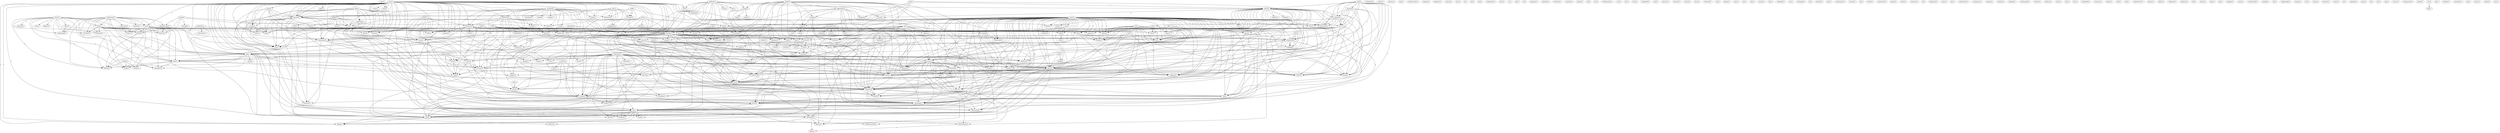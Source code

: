 digraph G {
  runs [ label="runs(1)" ];
  menu [ label="menu(2)" ];
  port [ label="port(10)" ];
  allows [ label="allows(1)" ];
  allow [ label="allow(1)" ];
  connector [ label="connector(3)" ];
  silicon [ label="silicon(1)" ];
  problem [ label="problem(7)" ];
  insist [ label="insist(1)" ];
  bet [ label="bet(1)" ];
  card [ label="card(16)" ];
  avoid [ label="avoid(2)" ];
  accept [ label="accept(2)" ];
  part [ label="part(1)" ];
  term [ label="term(1)" ];
  voice [ label="voice(4)" ];
  incoming [ label="incoming(1)" ];
  time [ label="time(3)" ];
  modem [ label="modem(17)" ];
  download [ label="download(1)" ];
  solved [ label="solved(1)" ];
  file [ label="file(1)" ];
  state [ label="state(3)" ];
  buy [ label="buy(4)" ];
  sells [ label="sells(2)" ];
  express [ label="express(1)" ];
  power [ label="power(2)" ];
  user [ label="user(1)" ];
  version [ label="version(3)" ];
  system [ label="system(6)" ];
  thrashing [ label="thrashing(1)" ];
  comm [ label="comm(1)" ];
  lane [ label="lane(1)" ];
  reproduction [ label="reproduction(1)" ];
  standard [ label="standard(3)" ];
  ranked [ label="ranked(1)" ];
  receipt [ label="receipt(1)" ];
  interface [ label="interface(1)" ];
  hardware [ label="hardware(5)" ];
  one [ label="one(1)" ];
  writing [ label="writing(1)" ];
  software [ label="software(5)" ];
  computer [ label="computer(4)" ];
  transmit [ label="transmit(2)" ];
  device [ label="device(1)" ];
  sender [ label="sender(1)" ];
  serial [ label="serial(1)" ];
  hysteresis [ label="hysteresis(1)" ];
  take [ label="take(1)" ];
  job [ label="job(2)" ];
  seems [ label="seems(3)" ];
  transmit [ label="transmit(1)" ];
  simulate [ label="simulate(1)" ];
  advantage [ label="advantage(3)" ];
  need [ label="need(3)" ];
  interrupt [ label="interrupt(1)" ];
  overwrites [ label="overwrites(1)" ];
  rate [ label="rate(6)" ];
  copying [ label="copying(1)" ];
  engineer [ label="engineer(1)" ];
  flow [ label="flow(3)" ];
  experience [ label="experience(1)" ];
  experience [ label="experience(2)" ];
  swapping [ label="swapping(1)" ];
  progress [ label="progress(1)" ];
  exe [ label="exe(2)" ];
  program [ label="program(2)" ];
  type [ label="type(2)" ];
  see [ label="see(2)" ];
  person [ label="person(1)" ];
  mhz [ label="mhz(1)" ];
  fl [ label="fl(1)" ];
  aio [ label="aio(2)" ];
  add [ label="add(3)" ];
  function [ label="function(3)" ];
  disable [ label="disable(1)" ];
  re [ label="re(1)" ];
  board [ label="board(7)" ];
  aftermarket [ label="aftermarket(1)" ];
  watch [ label="watch(1)" ];
  assign [ label="assign(1)" ];
  dcd [ label="dcd(1)" ];
  speed [ label="speed(4)" ];
  application [ label="application(3)" ];
  bis [ label="bis(1)" ];
  market [ label="market(2)" ];
  suite [ label="suite(2)" ];
  revised [ label="revised(1)" ];
  instrument [ label="instrument(1)" ];
  house [ label="house(1)" ];
  arrives [ label="arrives(2)" ];
  purpose [ label="purpose(1)" ];
  driver [ label="driver(6)" ];
  wrote [ label="wrote(1)" ];
  discovered [ label="discovered(1)" ];
  info [ label="info(1)" ];
  datacomm [ label="datacomm(5)" ];
  adaptor [ label="adaptor(1)" ];
  socket [ label="socket(2)" ];
  plus [ label="plus(1)" ];
  game [ label="game(3)" ];
  cable [ label="cable(3)" ];
  ribbon [ label="ribbon(5)" ];
  situation [ label="situation(5)" ];
  kit [ label="kit(1)" ];
  interest [ label="interest(1)" ];
  includes [ label="includes(1)" ];
  bulkhead [ label="bulkhead(1)" ];
  mainframe [ label="mainframe(1)" ];
  cycle [ label="cycle(1)" ];
  se [ label="se(1)" ];
  fail [ label="fail(1)" ];
  rx [ label="rx(1)" ];
  harmony [ label="harmony(1)" ];
  replacement [ label="replacement(2)" ];
  copy [ label="copy(2)" ];
  solve [ label="solve(3)" ];
  recall [ label="recall(1)" ];
  initialize [ label="initialize(1)" ];
  data [ label="data(1)" ];
  method [ label="method(1)" ];
  text [ label="text(1)" ];
  compress [ label="compress(1)" ];
  upgrade [ label="upgrade(2)" ];
  control [ label="control(3)" ];
  host [ label="host(2)" ];
  environment [ label="environment(2)" ];
  upgrade [ label="upgrade(4)" ];
  work [ label="work(1)" ];
  today [ label="today(1)" ];
  provides [ label="provides(1)" ];
  article [ label="article(7)" ];
  form [ label="form(2)" ];
  material [ label="material(1)" ];
  site [ label="site(1)" ];
  newsgroup [ label="newsgroup(1)" ];
  mail [ label="mail(2)" ];
  provided [ label="provided(1)" ];
  statement [ label="statement(1)" ];
  use [ label="use(3)" ];
  applies [ label="applies(1)" ];
  retain [ label="retain(1)" ];
  copyright [ label="copyright(2)" ];
  consent [ label="consent(1)" ];
  author [ label="author(4)" ];
  make [ label="make(1)" ];
  edition [ label="edition(2)" ];
  machine [ label="machine(1)" ];
  pcplus [ label="pcplus(1)" ];
  send [ label="send(1)" ];
  credit [ label="credit(1)" ];
  check [ label="check(1)" ];
  db [ label="db(3)" ];
  dsr [ label="dsr(1)" ];
  performance [ label="performance(1)" ];
  permission [ label="permission(2)" ];
  subscriber [ label="subscriber(1)" ];
  received [ label="received(1)" ];
  redistribution [ label="redistribution(2)" ];
  reader [ label="reader(1)" ];
  cost [ label="cost(1)" ];
  inc [ label="inc(1)" ];
  level [ label="level(1)" ];
  upgraded [ label="upgraded(1)" ];
  teal [ label="teal(1)" ];
  process [ label="process(1)" ];
  receiver [ label="receiver(1)" ];
  circuit [ label="circuit(1)" ];
  drive [ label="drive(1)" ];
  everyone [ label="everyone(1)" ];
  order [ label="order(1)" ];
  spoke [ label="spoke(1)" ];
  csn [ label="csn(2)" ];
  trigger [ label="trigger(2)" ];
  point [ label="point(1)" ];
  arrive [ label="arrive(1)" ];
  read [ label="read(1)" ];
  run [ label="run(2)" ];
  technology [ label="technology(3)" ];
  luck [ label="luck(1)" ];
  clock [ label="clock(1)" ];
  chose [ label="chose(1)" ];
  semiconductor [ label="semiconductor(3)" ];
  pre [ label="pre(1)" ];
  manual [ label="manual(1)" ];
  warns [ label="warns(1)" ];
  replace [ label="replace(1)" ];
  support [ label="support(2)" ];
  uart [ label="uart(9)" ];
  gets [ label="gets(1)" ];
  byte [ label="byte(3)" ];
  set [ label="set(1)" ];
  money [ label="money(1)" ];
  receive [ label="receive(1)" ];
  locate [ label="locate(1)" ];
  factor [ label="factor(1)" ];
  front [ label="front(1)" ];
  component [ label="component(2)" ];
  specify [ label="specify(1)" ];
  waste [ label="waste(1)" ];
  passed [ label="passed(1)" ];
  store [ label="store(1)" ];
  multiple [ label="multiple(1)" ];
  mother [ label="mother(2)" ];
  set [ label="set(1)" ];
  dialog [ label="dialog(1)" ];
  design [ label="design(1)" ];
  matt [ label="matt(1)" ];
  hst [ label="hst(1)" ];
  edu [ label="edu(1)" ];
  screen [ label="screen(1)" ];
  bob [ label="bob(1)" ];
  capability [ label="capability(1)" ];
  com [ label="com(3)" ];
  won [ label="won(3)" ];
  perform [ label="perform(1)" ];
  needed [ label="needed(2)" ];
  rts [ label="rts(1)" ];
  chip [ label="chip(2)" ];
  bit [ label="bit(2)" ];
  co [ label="co(1)" ];
  art [ label="art(1)" ];
  msd [ label="msd(1)" ];
  prevent [ label="prevent(1)" ];
  exchange [ label="exchange(1)" ];
  ksu [ label="ksu(2)" ];
  kentiler [ label="kentiler(1)" ];
  shopper [ label="shopper(1)" ];
  bi [ label="bi(1)" ];
  provide [ label="provide(1)" ];
  unix [ label="unix(1)" ];
  experiment [ label="experiment(1)" ];
  service [ label="service(1)" ];
  benefit [ label="benefit(1)" ];
  ok [ label="ok(1)" ];
  dte [ label="dte(2)" ];
  irq [ label="irq(5)" ];
  bio [ label="bio(2)" ];
  company [ label="company(1)" ];
  review [ label="review(2)" ];
  procomm [ label="procomm(3)" ];
  rjn [ label="rjn(2)" ];
  org [ label="org(2)" ];
  commware [ label="commware(1)" ];
  phone [ label="phone(1)" ];
  robert [ label="robert(3)" ];
  storage [ label="storage(1)" ];
  friend [ label="friend(1)" ];
  character [ label="character(2)" ];
  connects [ label="connects(1)" ];
  plug [ label="plug(1)" ];
  id [ label="id(1)" ];
  ignorance [ label="ignorance(1)" ];
  price [ label="price(1)" ];
  pin [ label="pin(1)" ];
  stock [ label="stock(1)" ];
  overrun [ label="overrun(1)" ];
  list [ label="list(1)" ];
  industry [ label="industry(1)" ];
  xon [ label="xon(2)" ];
  transfer [ label="transfer(2)" ];
  transfer [ label="transfer(1)" ];
  fax [ label="fax(6)" ];
  purchases [ label="purchases(1)" ];
  workstation [ label="workstation(1)" ];
  conspiracy [ label="conspiracy(1)" ];
  embarrassment [ label="embarrassment(1)" ];
  keep [ label="keep(1)" ];
  pc [ label="pc(5)" ];
  vendor [ label="vendor(2)" ];
  regards [ label="regards(1)" ];
  division [ label="division(1)" ];
  api [ label="api(3)" ];
  package [ label="package(1)" ];
  recommend [ label="recommend(1)" ];
  work [ label="work(1)" ];
  trouble [ label="trouble(1)" ];
  com [ label="com(23)" ];
  address [ label="address(1)" ];
  texas [ label="texas(1)" ];
  irqs [ label="irqs(1)" ];
  fort [ label="fort(1)" ];
  greenfield [ label="greenfield(1)" ];
  research [ label="research(1)" ];
  xoff [ label="xoff(4)" ];
  turbocom [ label="turbocom(11)" ];
  magazine [ label="magazine(1)" ];
  issue [ label="issue(2)" ];
  regard [ label="regard(1)" ];
  shows [ label="shows(1)" ];
  sign [ label="sign(1)" ];
  lpt [ label="lpt(1)" ];
  fifo [ label="fifo(4)" ];
  operating [ label="operating(2)" ];
  road [ label="road(1)" ];
  usenet [ label="usenet(1)" ];
  eng [ label="eng(1)" ];
  manufacture [ label="manufacture(1)" ];
  jdr [ label="jdr(4)" ];
  matter [ label="matter(1)" ];
  family [ label="family(1)" ];
  longwood [ label="longwood(1)" ];
  highway [ label="highway(1)" ];
  msd [ label="msd(1)" ];
  uart [ label="uart(1)" ];
  hill [ label="hill(1)" ];
  fifo [ label="fifo(2)" ];
  advice [ label="advice(1)" ];
  dma [ label="dma(1)" ];
  apr [ label="apr(1)" ];
  soapbox [ label="soapbox(1)" ];
  sort [ label="sort(1)" ];
  world [ label="world(1)" ];
  outrage [ label="outrage(1)" ];
  uarts [ label="uarts(1)" ];
  completes [ label="completes(1)" ];
  works [ label="works(1)" ];
  workaround [ label="workaround(1)" ];
  panel [ label="panel(2)" ];
  line [ label="line(1)" ];
  trading [ label="trading(1)" ];
  cbr [ label="cbr(1)" ];
  engineering [ label="engineering(1)" ];
  beacon [ label="beacon(1)" ];
  isa [ label="isa(2)" ];
  iler [ label="iler(1)" ];
  clone [ label="clone(1)" ];
  internet [ label="internet(1)" ];
  learn [ label="learn(1)" ];
  sx [ label="sx(1)" ];
  egghead [ label="egghead(1)" ];
  kent [ label="kent(1)" ];
  lx [ label="lx(1)" ];
  dec [ label="dec(1)" ];
  pep [ label="pep(1)" ];
  access [ label="access(1)" ];
  compuserve [ label="compuserve(4)" ];
  pacific [ label="pacific(1)" ];
  vlsi [ label="vlsi(1)" ];
  find [ label="find(1)" ];
  mct [ label="mct(2)" ];
  ide [ label="ide(1)" ];
  ashland [ label="ashland(1)" ];
  exception [ label="exception(1)" ];
  san [ label="san(1)" ];
  note [ label="note(1)" ];
  writes [ label="writes(1)" ];
  niland [ label="niland(1)" ];
  jose [ label="jose(1)" ];
  menu -> port [ label="1" ];
  menu -> allows [ label="1" ];
  menu -> allow [ label="1" ];
  problem -> insist [ label="1" ];
  problem -> bet [ label="1" ];
  problem -> card [ label="1" ];
  problem -> avoid [ label="1" ];
  problem -> accept [ label="1" ];
  problem -> part [ label="1" ];
  problem -> term [ label="1" ];
  problem -> voice [ label="1" ];
  problem -> incoming [ label="1" ];
  problem -> time [ label="1" ];
  problem -> modem [ label="1" ];
  problem -> download [ label="1" ];
  problem -> solved [ label="1" ];
  problem -> file [ label="1" ];
  problem -> state [ label="1" ];
  problem -> buy [ label="2" ];
  problem -> sells [ label="1" ];
  power -> user [ label="1" ];
  power -> version [ label="1" ];
  power -> system [ label="1" ];
  power -> thrashing [ label="1" ];
  power -> comm [ label="1" ];
  standard -> ranked [ label="1" ];
  standard -> receipt [ label="1" ];
  standard -> interface [ label="1" ];
  standard -> hardware [ label="1" ];
  standard -> one [ label="1" ];
  standard -> writing [ label="1" ];
  standard -> software [ label="1" ];
  standard -> computer [ label="1" ];
  standard -> transmit [ label="1" ];
  standard -> device [ label="1" ];
  standard -> sender [ label="1" ];
  standard -> serial [ label="1" ];
  standard -> hysteresis [ label="1" ];
  standard -> take [ label="2" ];
  standard -> system [ label="1" ];
  standard -> job [ label="1" ];
  standard -> seems [ label="1" ];
  standard -> transmit [ label="1" ];
  standard -> simulate [ label="1" ];
  standard -> advantage [ label="2" ];
  standard -> need [ label="1" ];
  interrupt -> overwrites [ label="1" ];
  interrupt -> incoming [ label="1" ];
  interrupt -> one [ label="1" ];
  interrupt -> rate [ label="1" ];
  flow -> experience [ label="1" ];
  flow -> experience [ label="1" ];
  flow -> swapping [ label="1" ];
  flow -> progress [ label="1" ];
  exe -> card [ label="1" ];
  exe -> program [ label="1" ];
  exe -> type [ label="1" ];
  exe -> modem [ label="1" ];
  exe -> system [ label="1" ];
  exe -> see [ label="1" ];
  add -> card [ label="1" ];
  add -> function [ label="1" ];
  add -> experience [ label="1" ];
  add -> disable [ label="1" ];
  add -> re [ label="1" ];
  add -> experience [ label="1" ];
  add -> board [ label="1" ];
  add -> take [ label="1" ];
  add -> port [ label="1" ];
  add -> aftermarket [ label="1" ];
  add -> watch [ label="1" ];
  add -> assign [ label="1" ];
  add -> advantage [ label="1" ];
  add -> need [ label="1" ];
  speed -> application [ label="1" ];
  speed -> accept [ label="1" ];
  speed -> bis [ label="1" ];
  speed -> market [ label="1" ];
  speed -> suite [ label="1" ];
  speed -> incoming [ label="1" ];
  speed -> time [ label="1" ];
  speed -> revised [ label="1" ];
  speed -> modem [ label="2" ];
  speed -> instrument [ label="1" ];
  speed -> download [ label="1" ];
  speed -> serial [ label="1" ];
  speed -> house [ label="1" ];
  speed -> file [ label="1" ];
  speed -> arrives [ label="1" ];
  speed -> purpose [ label="1" ];
  speed -> driver [ label="1" ];
  speed -> wrote [ label="1" ];
  speed -> discovered [ label="1" ];
  application -> program [ label="1" ];
  application -> market [ label="1" ];
  application -> info [ label="1" ];
  application -> suite [ label="1" ];
  application -> datacomm [ label="1" ];
  application -> revised [ label="1" ];
  application -> purpose [ label="1" ];
  application -> driver [ label="1" ];
  application -> wrote [ label="1" ];
  application -> discovered [ label="1" ];
  application -> see [ label="1" ];
  card -> adaptor [ label="1" ];
  card -> avoid [ label="4" ];
  card -> experience [ label="1" ];
  card -> socket [ label="1" ];
  card -> disable [ label="1" ];
  card -> plus [ label="1" ];
  card -> re [ label="1" ];
  card -> game [ label="1" ];
  card -> voice [ label="1" ];
  card -> one [ label="1" ];
  card -> experience [ label="1" ];
  card -> cable [ label="1" ];
  card -> modem [ label="2" ];
  card -> solved [ label="1" ];
  card -> ribbon [ label="1" ];
  card -> port [ label="2" ];
  card -> state [ label="4" ];
  card -> buy [ label="5" ];
  card -> situation [ label="1" ];
  card -> watch [ label="1" ];
  card -> kit [ label="1" ];
  card -> interest [ label="1" ];
  card -> assign [ label="1" ];
  card -> includes [ label="1" ];
  card -> bulkhead [ label="1" ];
  card -> sells [ label="1" ];
  card -> need [ label="1" ];
  replacement -> voice [ label="1" ];
  replacement -> copy [ label="1" ];
  replacement -> solve [ label="1" ];
  replacement -> version [ label="1" ];
  replacement -> recall [ label="1" ];
  avoid -> buy [ label="1" ];
  data -> experience [ label="1" ];
  data -> method [ label="1" ];
  data -> text [ label="1" ];
  data -> experience [ label="1" ];
  data -> compress [ label="1" ];
  data -> upgrade [ label="1" ];
  data -> control [ label="1" ];
  data -> host [ label="1" ];
  data -> environment [ label="1" ];
  data -> upgrade [ label="1" ];
  data -> rate [ label="1" ];
  data -> need [ label="1" ];
  work -> today [ label="1" ];
  work -> one [ label="1" ];
  work -> simulate [ label="1" ];
  work -> need [ label="1" ];
  function -> disable [ label="1" ];
  function -> re [ label="1" ];
  function -> board [ label="1" ];
  function -> modem [ label="1" ];
  function -> port [ label="1" ];
  function -> watch [ label="1" ];
  function -> assign [ label="1" ];
  function -> need [ label="1" ];
  article -> form [ label="3" ];
  article -> material [ label="3" ];
  article -> site [ label="3" ];
  article -> newsgroup [ label="2" ];
  article -> mail [ label="3" ];
  article -> provided [ label="3" ];
  article -> statement [ label="3" ];
  article -> use [ label="3" ];
  article -> one [ label="3" ];
  article -> applies [ label="1" ];
  article -> retain [ label="3" ];
  article -> copy [ label="3" ];
  article -> copyright [ label="3" ];
  article -> consent [ label="1" ];
  article -> author [ label="6" ];
  article -> make [ label="3" ];
  article -> edition [ label="3" ];
  form -> newsgroup [ label="1" ];
  form -> consent [ label="1" ];
  accept -> send [ label="1" ];
  accept -> credit [ label="1" ];
  accept -> incoming [ label="1" ];
  accept -> check [ label="1" ];
  permission -> newsgroup [ label="1" ];
  permission -> mail [ label="1" ];
  permission -> provided [ label="1" ];
  permission -> subscriber [ label="1" ];
  permission -> statement [ label="1" ];
  permission -> use [ label="1" ];
  permission -> received [ label="1" ];
  permission -> one [ label="1" ];
  permission -> redistribution [ label="1" ];
  permission -> retain [ label="1" ];
  permission -> copy [ label="1" ];
  permission -> make [ label="1" ];
  permission -> edition [ label="1" ];
  permission -> reader [ label="1" ];
  experience -> swapping [ label="1" ];
  experience -> progress [ label="1" ];
  experience -> take [ label="1" ];
  experience -> advantage [ label="1" ];
  mail -> provided [ label="1" ];
  mail -> statement [ label="1" ];
  mail -> term [ label="1" ];
  mail -> one [ label="1" ];
  mail -> order [ label="1" ];
  mail -> retain [ label="1" ];
  mail -> copy [ label="1" ];
  mail -> solve [ label="1" ];
  mail -> copyright [ label="1" ];
  mail -> make [ label="1" ];
  mail -> edition [ label="1" ];
  mail -> spoke [ label="1" ];
  trigger -> point [ label="1" ];
  trigger -> arrive [ label="1" ];
  trigger -> read [ label="1" ];
  trigger -> run [ label="1" ];
  trigger -> modem [ label="1" ];
  trigger -> technology [ label="1" ];
  trigger -> luck [ label="1" ];
  trigger -> driver [ label="1" ];
  trigger -> clock [ label="1" ];
  disable -> re [ label="1" ];
  disable -> board [ label="1" ];
  disable -> port [ label="1" ];
  disable -> aftermarket [ label="1" ];
  disable -> watch [ label="1" ];
  disable -> chose [ label="1" ];
  disable -> assign [ label="1" ];
  semiconductor -> info [ label="1" ];
  semiconductor -> pre [ label="1" ];
  semiconductor -> manual [ label="1" ];
  semiconductor -> upgrade [ label="1" ];
  semiconductor -> warns [ label="1" ];
  semiconductor -> replace [ label="1" ];
  semiconductor -> support [ label="1" ];
  semiconductor -> upgrade [ label="1" ];
  semiconductor -> see [ label="1" ];
  uart -> point [ label="1" ];
  uart -> gets [ label="1" ];
  uart -> part [ label="2" ];
  uart -> use [ label="2" ];
  uart -> term [ label="1" ];
  uart -> hardware [ label="2" ];
  uart -> byte [ label="1" ];
  uart -> set [ label="1" ];
  uart -> money [ label="2" ];
  uart -> software [ label="2" ];
  uart -> board [ label="1" ];
  uart -> order [ label="1" ];
  uart -> transmit [ label="1" ];
  uart -> type [ label="1" ];
  uart -> run [ label="1" ];
  uart -> modem [ label="6" ];
  uart -> receive [ label="1" ];
  uart -> locate [ label="1" ];
  uart -> factor [ label="1" ];
  uart -> solve [ label="1" ];
  uart -> front [ label="1" ];
  uart -> component [ label="1" ];
  uart -> specify [ label="1" ];
  uart -> system [ label="1" ];
  uart -> port [ label="1" ];
  uart -> waste [ label="2" ];
  uart -> state [ label="2" ];
  uart -> buy [ label="2" ];
  uart -> technology [ label="1" ];
  uart -> transmit [ label="1" ];
  uart -> luck [ label="1" ];
  uart -> passed [ label="1" ];
  uart -> spoke [ label="1" ];
  uart -> store [ label="1" ];
  uart -> advantage [ label="2" ];
  uart -> multiple [ label="1" ];
  uart -> clock [ label="1" ];
  uart -> rate [ label="1" ];
  uart -> mother [ label="1" ];
  uart -> set [ label="1" ];
  uart -> dialog [ label="1" ];
  bis -> text [ label="1" ];
  bis -> incoming [ label="1" ];
  bis -> time [ label="1" ];
  bis -> compress [ label="1" ];
  bis -> download [ label="1" ];
  bis -> file [ label="1" ];
  bis -> host [ label="1" ];
  bis -> rate [ label="1" ];
  market -> suite [ label="1" ];
  market -> board [ label="1" ];
  market -> revised [ label="1" ];
  market -> purpose [ label="1" ];
  com -> re [ label="3" ];
  com -> won [ label="1" ];
  com -> perform [ label="1" ];
  com -> suite [ label="1" ];
  com -> game [ label="5" ];
  com -> experience [ label="4" ];
  com -> set [ label="1" ];
  com -> cable [ label="5" ];
  com -> board [ label="8" ];
  com -> needed [ label="1" ];
  com -> revised [ label="1" ];
  com -> modem [ label="1" ];
  com -> instrument [ label="1" ];
  com -> upgrade [ label="4" ];
  com -> locate [ label="1" ];
  com -> serial [ label="2" ];
  com -> house [ label="1" ];
  com -> ribbon [ label="5" ];
  com -> take [ label="3" ];
  com -> replace [ label="1" ];
  com -> rts [ label="1" ];
  com -> port [ label="10" ];
  com -> purpose [ label="1" ];
  com -> buy [ label="2" ];
  com -> situation [ label="1" ];
  com -> chip [ label="1" ];
  com -> bit [ label="5" ];
  com -> aftermarket [ label="2" ];
  com -> watch [ label="3" ];
  com -> kit [ label="5" ];
  com -> chose [ label="2" ];
  com -> allow [ label="2" ];
  com -> assign [ label="3" ];
  com -> upgrade [ label="4" ];
  com -> includes [ label="5" ];
  com -> driver [ label="2" ];
  com -> wrote [ label="1" ];
  com -> bulkhead [ label="5" ];
  com -> advantage [ label="3" ];
  com -> discovered [ label="1" ];
  com -> co [ label="1" ];
  com -> rate [ label="1" ];
  com -> mother [ label="4" ];
  com -> set [ label="1" ];
  com -> need [ label="5" ];
  msd -> prevent [ label="1" ];
  msd -> type [ label="1" ];
  msd -> run [ label="1" ];
  msd -> modem [ label="1" ];
  msd -> serial [ label="1" ];
  msd -> system [ label="1" ];
  msd -> see [ label="1" ];
  plus -> computer [ label="1" ];
  plus -> ksu [ label="1" ];
  plus -> version [ label="1" ];
  plus -> kentiler [ label="1" ];
  plus -> shopper [ label="1" ];
  re -> modem [ label="1" ];
  re -> ksu [ label="1" ];
  re -> arrives [ label="1" ];
  re -> watch [ label="1" ];
  re -> kentiler [ label="1" ];
  re -> assign [ label="1" ];
  won -> perform [ label="1" ];
  won -> port [ label="1" ];
  won -> benefit [ label="1" ];
  won -> chip [ label="1" ];
  use -> one [ label="1" ];
  use -> money [ label="1" ];
  use -> modem [ label="2" ];
  use -> retain [ label="1" ];
  use -> copy [ label="1" ];
  use -> copyright [ label="1" ];
  use -> waste [ label="1" ];
  use -> author [ label="1" ];
  use -> make [ label="1" ];
  use -> edition [ label="1" ];
  use -> advantage [ label="1" ];
  use -> see [ label="1" ];
  hardware -> experience [ label="1" ];
  hardware -> money [ label="1" ];
  hardware -> writing [ label="1" ];
  hardware -> software [ label="2" ];
  hardware -> computer [ label="1" ];
  hardware -> swapping [ label="1" ];
  hardware -> modem [ label="1" ];
  hardware -> control [ label="2" ];
  hardware -> progress [ label="1" ];
  hardware -> waste [ label="1" ];
  hardware -> seems [ label="1" ];
  hardware -> advantage [ label="1" ];
  dte -> text [ label="1" ];
  dte -> set [ label="1" ];
  dte -> datacomm [ label="1" ];
  dte -> modem [ label="1" ];
  dte -> compress [ label="1" ];
  dte -> set [ label="1" ];
  irq -> game [ label="4" ];
  irq -> set [ label="1" ];
  irq -> cable [ label="4" ];
  irq -> ribbon [ label="4" ];
  irq -> port [ label="5" ];
  irq -> bit [ label="4" ];
  irq -> watch [ label="1" ];
  irq -> kit [ label="4" ];
  irq -> allow [ label="1" ];
  irq -> assign [ label="1" ];
  irq -> includes [ label="4" ];
  irq -> driver [ label="1" ];
  irq -> bulkhead [ label="4" ];
  irq -> set [ label="1" ];
  irq -> need [ label="1" ];
  bio -> voice [ label="1" ];
  bio -> set [ label="1" ];
  bio -> software [ label="1" ];
  bio -> company [ label="1" ];
  bio -> copy [ label="1" ];
  bio -> solve [ label="1" ];
  bio -> version [ label="1" ];
  bio -> recall [ label="1" ];
  bio -> check [ label="1" ];
  bio -> set [ label="1" ];
  procomm -> computer [ label="1" ];
  procomm -> ksu [ label="1" ];
  procomm -> version [ label="1" ];
  procomm -> kentiler [ label="1" ];
  procomm -> shopper [ label="1" ];
  byte -> transmit [ label="1" ];
  byte -> run [ label="1" ];
  byte -> modem [ label="1" ];
  byte -> receive [ label="1" ];
  byte -> technology [ label="1" ];
  byte -> transmit [ label="1" ];
  byte -> luck [ label="1" ];
  byte -> clock [ label="1" ];
  suite -> rjn [ label="1" ];
  suite -> org [ label="1" ];
  game -> experience [ label="1" ];
  game -> bulkhead [ label="2" ];
  voice -> recall [ label="1" ];
  voice -> sells [ label="2" ];
  robert -> redistribution [ label="2" ];
  robert -> ksu [ label="1" ];
  robert -> storage [ label="1" ];
  robert -> consent [ label="1" ];
  robert -> author [ label="2" ];
  robert -> kentiler [ label="1" ];
  read -> incoming [ label="1" ];
  read -> one [ label="1" ];
  read -> character [ label="1" ];
  incoming -> one [ label="1" ];
  one -> plug [ label="1" ];
  one -> copy [ label="1" ];
  one -> serial [ label="1" ];
  one -> copyright [ label="1" ];
  one -> version [ label="1" ];
  one -> buy [ label="1" ];
  one -> make [ label="1" ];
  one -> edition [ label="1" ];
  experience -> swapping [ label="1" ];
  experience -> progress [ label="1" ];
  experience -> take [ label="1" ];
  experience -> advantage [ label="1" ];
  set -> datacomm [ label="1" ];
  set -> passed [ label="1" ];
  set -> driver [ label="1" ];
  set -> multiple [ label="1" ];
  set -> check [ label="1" ];
  set -> rate [ label="1" ];
  set -> dialog [ label="1" ];
  software -> computer [ label="1" ];
  software -> company [ label="1" ];
  software -> modem [ label="1" ];
  software -> stock [ label="1" ];
  software -> solve [ label="1" ];
  software -> waste [ label="1" ];
  software -> seems [ label="1" ];
  software -> overrun [ label="1" ];
  software -> advantage [ label="1" ];
  software -> list [ label="1" ];
  computer -> industry [ label="1" ];
  computer -> shopper [ label="1" ];
  board -> modem [ label="2" ];
  board -> upgrade [ label="1" ];
  board -> take [ label="2" ];
  board -> upgrade [ label="1" ];
  board -> advantage [ label="2" ];
  xon -> transmit [ label="1" ];
  xon -> device [ label="1" ];
  xon -> sender [ label="1" ];
  xon -> control [ label="1" ];
  xon -> hysteresis [ label="1" ];
  xon -> system [ label="1" ];
  xon -> transfer [ label="1" ];
  xon -> transmit [ label="1" ];
  xon -> bit [ label="1" ];
  xon -> transfer [ label="1" ];
  fax -> datacomm [ label="1" ];
  fax -> time [ label="1" ];
  fax -> modem [ label="1" ];
  fax -> download [ label="1" ];
  fax -> solved [ label="1" ];
  fax -> copy [ label="1" ];
  fax -> solve [ label="1" ];
  fax -> file [ label="1" ];
  fax -> version [ label="1" ];
  fax -> recall [ label="1" ];
  fax -> buy [ label="1" ];
  fax -> purchases [ label="1" ];
  fax -> interest [ label="1" ];
  fax -> sells [ label="1" ];
  transmit -> device [ label="1" ];
  transmit -> run [ label="1" ];
  transmit -> modem [ label="1" ];
  transmit -> receive [ label="1" ];
  transmit -> system [ label="1" ];
  transmit -> technology [ label="1" ];
  transmit -> luck [ label="1" ];
  transmit -> clock [ label="1" ];
  transmit -> rate [ label="1" ];
  type -> ribbon [ label="1" ];
  type -> system [ label="1" ];
  type -> port [ label="1" ];
  type -> bit [ label="1" ];
  type -> kit [ label="1" ];
  type -> includes [ label="1" ];
  type -> bulkhead [ label="1" ];
  datacomm -> industry [ label="1" ];
  datacomm -> embarrassment [ label="1" ];
  datacomm -> environment [ label="1" ];
  datacomm -> support [ label="1" ];
  datacomm -> keep [ label="1" ];
  run -> time [ label="1" ];
  run -> modem [ label="1" ];
  run -> technology [ label="1" ];
  run -> luck [ label="1" ];
  run -> clock [ label="1" ];
  redistribution -> consent [ label="1" ];
  pc -> needed [ label="1" ];
  pc -> modem [ label="1" ];
  pc -> upgrade [ label="2" ];
  pc -> serial [ label="1" ];
  pc -> take [ label="1" ];
  pc -> version [ label="1" ];
  pc -> replace [ label="1" ];
  pc -> buy [ label="1" ];
  pc -> vendor [ label="1" ];
  pc -> upgrade [ label="2" ];
  pc -> advantage [ label="1" ];
  pc -> mother [ label="1" ];
  pc -> need [ label="1" ];
  needed -> revised [ label="1" ];
  needed -> instrument [ label="1" ];
  needed -> house [ label="1" ];
  needed -> purpose [ label="1" ];
  needed -> driver [ label="1" ];
  needed -> wrote [ label="1" ];
  needed -> discovered [ label="1" ];
  time -> download [ label="1" ];
  time -> file [ label="1" ];
  time -> system [ label="1" ];
  time -> thrashing [ label="1" ];
  time -> comm [ label="1" ];
  api -> serial [ label="1" ];
  api -> port [ label="1" ];
  api -> benefit [ label="1" ];
  modem -> compress [ label="1" ];
  modem -> download [ label="2" ];
  modem -> upgrade [ label="1" ];
  modem -> file [ label="2" ];
  modem -> waste [ label="1" ];
  modem -> state [ label="3" ];
  modem -> arrives [ label="1" ];
  modem -> host [ label="1" ];
  modem -> buy [ label="3" ];
  modem -> technology [ label="1" ];
  modem -> situation [ label="1" ];
  modem -> work [ label="1" ];
  modem -> vendor [ label="1" ];
  modem -> luck [ label="1" ];
  modem -> upgrade [ label="1" ];
  modem -> simulate [ label="1" ];
  modem -> rate [ label="1" ];
  modem -> need [ label="2" ];
  receive -> technology [ label="1" ];
  receive -> luck [ label="1" ];
  receive -> clock [ label="1" ];
  com -> instrument [ label="1" ];
  com -> upgrade [ label="4" ];
  com -> locate [ label="1" ];
  com -> serial [ label="2" ];
  com -> house [ label="1" ];
  com -> ribbon [ label="5" ];
  com -> take [ label="3" ];
  com -> replace [ label="1" ];
  com -> rts [ label="1" ];
  com -> port [ label="10" ];
  com -> purpose [ label="1" ];
  com -> buy [ label="2" ];
  com -> situation [ label="1" ];
  com -> chip [ label="1" ];
  com -> bit [ label="5" ];
  com -> aftermarket [ label="2" ];
  com -> watch [ label="3" ];
  com -> kit [ label="5" ];
  com -> chose [ label="2" ];
  com -> allow [ label="2" ];
  com -> assign [ label="3" ];
  com -> upgrade [ label="4" ];
  com -> includes [ label="5" ];
  com -> driver [ label="2" ];
  com -> wrote [ label="1" ];
  com -> bulkhead [ label="5" ];
  com -> advantage [ label="3" ];
  com -> discovered [ label="1" ];
  com -> co [ label="1" ];
  com -> rate [ label="1" ];
  com -> mother [ label="4" ];
  com -> set [ label="1" ];
  com -> need [ label="5" ];
  solved -> buy [ label="1" ];
  solved -> sells [ label="1" ];
  upgrade -> take [ label="1" ];
  upgrade -> system [ label="1" ];
  upgrade -> thrashing [ label="1" ];
  upgrade -> comm [ label="1" ];
  upgrade -> advantage [ label="1" ];
  upgrade -> mother [ label="1" ];
  control -> progress [ label="1" ];
  control -> port [ label="1" ];
  control -> allows [ label="1" ];
  control -> allow [ label="1" ];
  control -> rate [ label="1" ];
  copy -> copyright [ label="1" ];
  copy -> version [ label="1" ];
  copy -> recall [ label="1" ];
  copy -> make [ label="1" ];
  copy -> edition [ label="1" ];
  xoff -> hysteresis [ label="2" ];
  xoff -> system [ label="2" ];
  xoff -> transfer [ label="1" ];
  xoff -> transmit [ label="2" ];
  xoff -> bit [ label="1" ];
  xoff -> transfer [ label="1" ];
  turbocom -> warns [ label="2" ];
  turbocom -> factor [ label="1" ];
  turbocom -> solve [ label="1" ];
  turbocom -> progress [ label="1" ];
  turbocom -> magazine [ label="1" ];
  turbocom -> version [ label="1" ];
  turbocom -> specify [ label="1" ];
  turbocom -> system [ label="1" ];
  turbocom -> port [ label="2" ];
  turbocom -> recall [ label="1" ];
  turbocom -> buy [ label="1" ];
  turbocom -> situation [ label="1" ];
  turbocom -> issue [ label="1" ];
  turbocom -> watch [ label="1" ];
  turbocom -> thrashing [ label="1" ];
  turbocom -> support [ label="2" ];
  turbocom -> passed [ label="1" ];
  turbocom -> assign [ label="1" ];
  turbocom -> comm [ label="1" ];
  turbocom -> upgrade [ label="4" ];
  turbocom -> driver [ label="1" ];
  turbocom -> multiple [ label="1" ];
  turbocom -> co [ label="1" ];
  turbocom -> list [ label="1" ];
  turbocom -> rate [ label="1" ];
  turbocom -> set [ label="2" ];
  turbocom -> need [ label="2" ];
  turbocom -> dialog [ label="1" ];
  serial -> house [ label="1" ];
  serial -> take [ label="1" ];
  serial -> embarrassment [ label="1" ];
  serial -> system [ label="1" ];
  serial -> port [ label="1" ];
  serial -> state [ label="1" ];
  serial -> purpose [ label="1" ];
  serial -> situation [ label="1" ];
  serial -> shows [ label="1" ];
  serial -> support [ label="1" ];
  serial -> driver [ label="1" ];
  serial -> wrote [ label="1" ];
  serial -> advantage [ label="1" ];
  serial -> discovered [ label="1" ];
  serial -> sign [ label="1" ];
  lpt -> ribbon [ label="1" ];
  lpt -> port [ label="1" ];
  lpt -> bit [ label="1" ];
  lpt -> kit [ label="1" ];
  lpt -> includes [ label="1" ];
  lpt -> bulkhead [ label="1" ];
  fifo -> system [ label="1" ];
  fifo -> operating [ label="1" ];
  fifo -> transmit [ label="1" ];
  fifo -> character [ label="1" ];
  fifo -> driver [ label="2" ];
  fifo -> rate [ label="1" ];
  fifo -> set [ label="1" ];
  usenet -> make [ label="1" ];
  usenet -> edition [ label="1" ];
  usenet -> reader [ label="1" ];
  solve -> version [ label="1" ];
  solve -> recall [ label="1" ];
  solve -> overrun [ label="1" ];
  component -> chip [ label="1" ];
  jdr -> buy [ label="1" ];
  jdr -> interest [ label="1" ];
  jdr -> sells [ label="2" ];
  take -> advantage [ label="2" ];
  version -> recall [ label="1" ];
  version -> shopper [ label="1" ];
  rts -> environment [ label="1" ];
  system -> character [ label="1" ];
  system -> comm [ label="1" ];
  system -> driver [ label="1" ];
  port -> state [ label="1" ];
  port -> watch [ label="1" ];
  port -> passed [ label="1" ];
  port -> assign [ label="1" ];
  port -> bulkhead [ label="3" ];
  port -> multiple [ label="1" ];
  port -> rate [ label="1" ];
  port -> set [ label="1" ];
  port -> dialog [ label="1" ];
  msd -> see [ label="1" ];
  uart -> waste [ label="2" ];
  uart -> state [ label="2" ];
  uart -> buy [ label="2" ];
  uart -> technology [ label="1" ];
  uart -> transmit [ label="1" ];
  uart -> luck [ label="1" ];
  uart -> passed [ label="1" ];
  uart -> spoke [ label="1" ];
  uart -> store [ label="1" ];
  uart -> advantage [ label="2" ];
  uart -> multiple [ label="1" ];
  uart -> clock [ label="1" ];
  uart -> rate [ label="1" ];
  uart -> mother [ label="1" ];
  uart -> set [ label="1" ];
  uart -> dialog [ label="1" ];
  job -> seems [ label="1" ];
  job -> vendor [ label="1" ];
  fifo -> operating [ label="1" ];
  fifo -> transmit [ label="1" ];
  fifo -> character [ label="1" ];
  fifo -> driver [ label="2" ];
  fifo -> rate [ label="1" ];
  fifo -> set [ label="1" ];
  state -> buy [ label="1" ];
  state -> support [ label="1" ];
  arrives -> work [ label="1" ];
  arrives -> sort [ label="1" ];
  arrives -> world [ label="1" ];
  arrives -> outrage [ label="1" ];
  seems -> issue [ label="1" ];
  uarts -> overrun [ label="1" ];
  uarts -> work [ label="1" ];
  uarts -> upgrade [ label="1" ];
  uarts -> simulate [ label="1" ];
  uarts -> advantage [ label="1" ];
  uarts -> mother [ label="1" ];
  uarts -> need [ label="1" ];
  host -> set [ label="1" ];
  transfer -> bit [ label="1" ];
  transfer -> completes [ label="1" ];
  buy -> upgrade [ label="1" ];
  buy -> sells [ label="1" ];
  buy -> co [ label="1" ];
  operating -> character [ label="1" ];
  operating -> driver [ label="1" ];
  technology -> support [ label="1" ];
  technology -> luck [ label="1" ];
  technology -> interest [ label="1" ];
  technology -> upgrade [ label="1" ];
  technology -> sells [ label="1" ];
  situation -> shows [ label="1" ];
  situation -> overrun [ label="1" ];
  situation -> upgrade [ label="1" ];
  situation -> co [ label="1" ];
  situation -> need [ label="1" ];
  situation -> sign [ label="1" ];
  panel -> allow [ label="1" ];
  panel -> rate [ label="1" ];
  chip -> line [ label="1" ];
  transmit -> luck [ label="1" ];
  transmit -> clock [ label="1" ];
  transmit -> rate [ label="1" ];
  author -> make [ label="2" ];
  author -> edition [ label="2" ];
  bit -> kit [ label="1" ];
  bit -> includes [ label="1" ];
  bit -> bulkhead [ label="1" ];
  isa -> kit [ label="1" ];
  isa -> includes [ label="1" ];
  isa -> bulkhead [ label="1" ];
  isa -> mother [ label="1" ];
  environment -> keep [ label="1" ];
  work -> simulate [ label="1" ];
  work -> need [ label="1" ];
  vendor -> upgrade [ label="1" ];
  vendor -> need [ label="1" ];
  support -> upgrade [ label="1" ];
  upgrade -> advantage [ label="1" ];
  upgrade -> mother [ label="1" ];
  vlsi -> find [ label="1" ];
  driver -> discovered [ label="2" ];
  driver -> set [ label="1" ];
  mct -> sells [ label="2" ];
  note -> rate [ label="1" ];
  note -> see [ label="1" ];
  transfer -> completes [ label="1" ];
  rate -> set [ label="1" ];
  rate -> dialog [ label="2" ];
  set -> dialog [ label="1" ];
}

